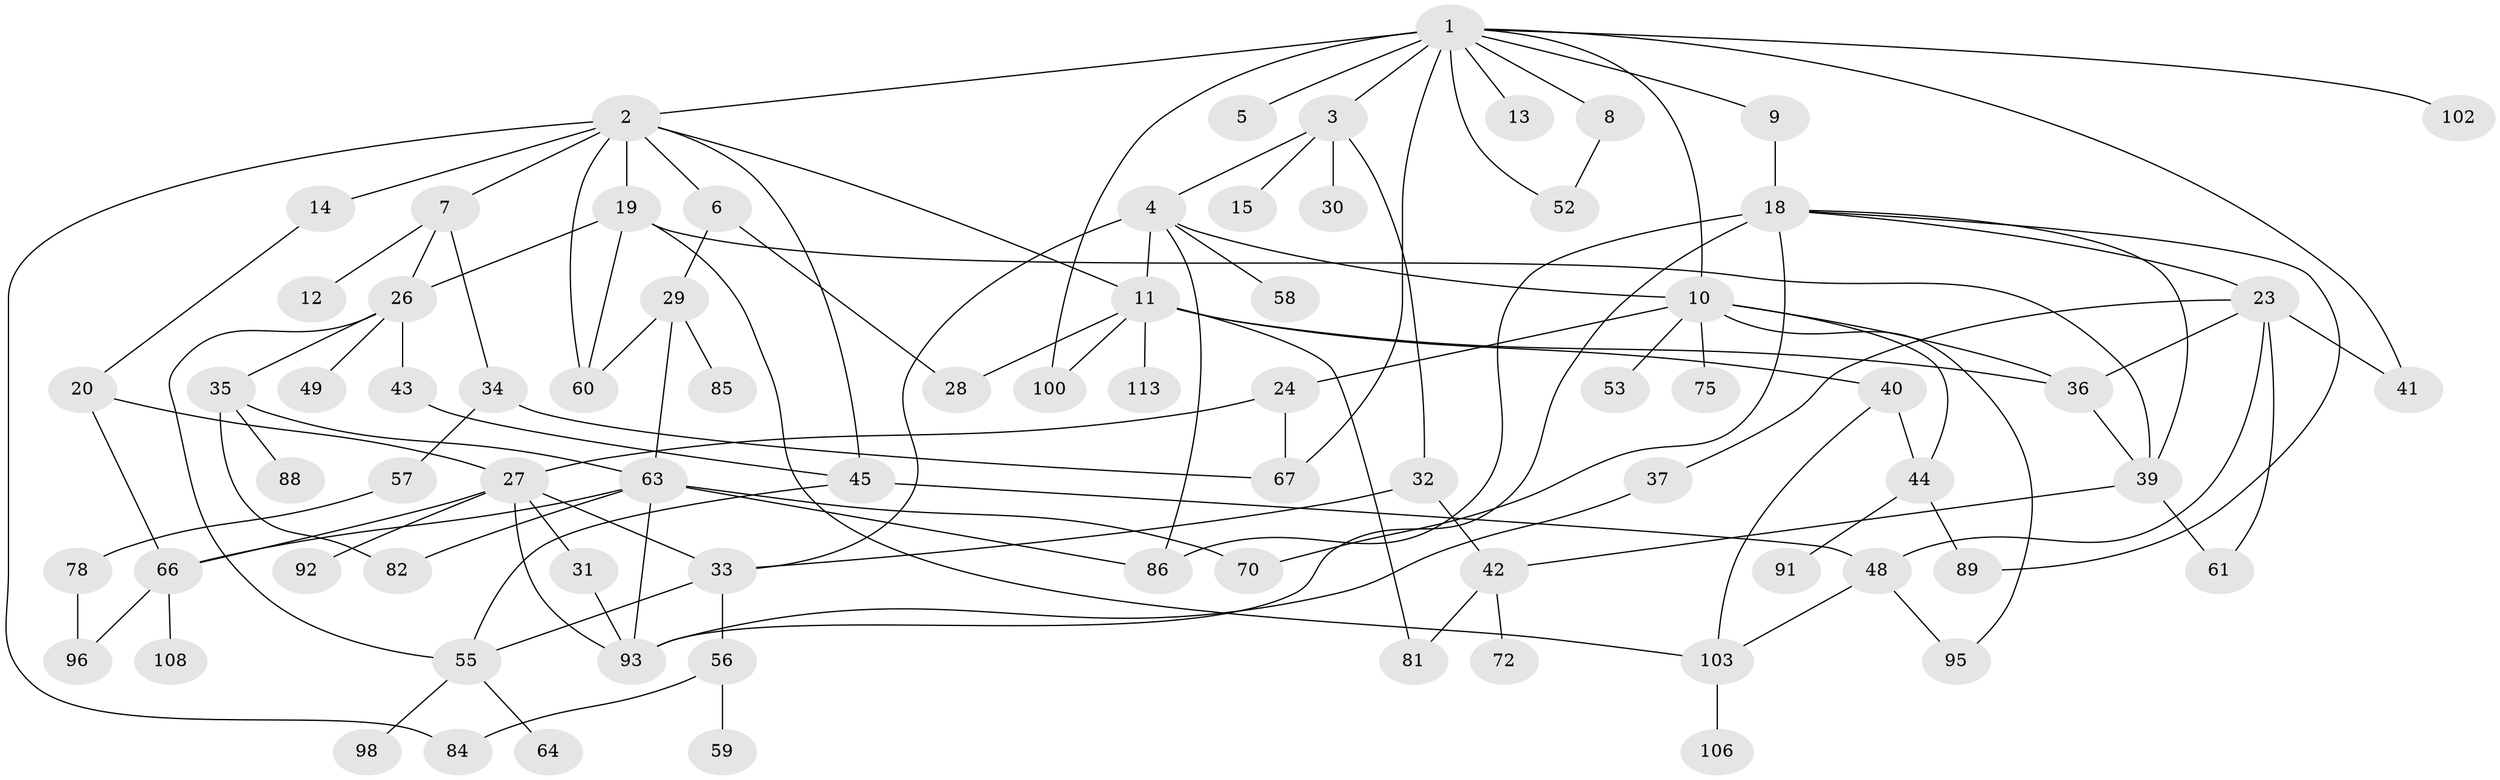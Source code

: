 // original degree distribution, {13: 0.008695652173913044, 7: 0.008695652173913044, 5: 0.05217391304347826, 4: 0.11304347826086956, 2: 0.28695652173913044, 3: 0.26956521739130435, 6: 0.034782608695652174, 1: 0.21739130434782608, 8: 0.008695652173913044}
// Generated by graph-tools (version 1.1) at 2025/41/03/06/25 10:41:29]
// undirected, 77 vertices, 119 edges
graph export_dot {
graph [start="1"]
  node [color=gray90,style=filled];
  1 [super="+77"];
  2 [super="+76"];
  3;
  4 [super="+87"];
  5;
  6;
  7 [super="+17"];
  8;
  9;
  10 [super="+16"];
  11 [super="+21"];
  12;
  13 [super="+38"];
  14 [super="+22"];
  15;
  18 [super="+51"];
  19 [super="+62"];
  20 [super="+25"];
  23 [super="+94"];
  24;
  26 [super="+71"];
  27 [super="+74"];
  28;
  29 [super="+47"];
  30;
  31;
  32 [super="+79"];
  33 [super="+114"];
  34 [super="+97"];
  35 [super="+80"];
  36 [super="+73"];
  37 [super="+69"];
  39 [super="+107"];
  40;
  41 [super="+54"];
  42 [super="+50"];
  43;
  44 [super="+83"];
  45 [super="+46"];
  48 [super="+90"];
  49 [super="+65"];
  52;
  53;
  55 [super="+105"];
  56;
  57;
  58;
  59;
  60 [super="+110"];
  61;
  63 [super="+68"];
  64;
  66 [super="+99"];
  67 [super="+101"];
  70;
  72;
  75;
  78 [super="+109"];
  81;
  82;
  84 [super="+115"];
  85;
  86 [super="+111"];
  88;
  89;
  91;
  92;
  93 [super="+112"];
  95;
  96;
  98;
  100;
  102;
  103 [super="+104"];
  106;
  108;
  113;
  1 -- 2;
  1 -- 3;
  1 -- 5 [weight=2];
  1 -- 8;
  1 -- 9;
  1 -- 10;
  1 -- 13;
  1 -- 52;
  1 -- 67;
  1 -- 102;
  1 -- 100;
  1 -- 41;
  2 -- 6;
  2 -- 7;
  2 -- 14;
  2 -- 19;
  2 -- 60;
  2 -- 11;
  2 -- 45;
  2 -- 84;
  3 -- 4;
  3 -- 15;
  3 -- 30;
  3 -- 32;
  4 -- 11;
  4 -- 58;
  4 -- 33;
  4 -- 10;
  4 -- 86;
  6 -- 29;
  6 -- 28;
  7 -- 12;
  7 -- 34;
  7 -- 26;
  8 -- 52;
  9 -- 18;
  10 -- 53;
  10 -- 24;
  10 -- 75;
  10 -- 95;
  10 -- 36;
  10 -- 44;
  11 -- 40;
  11 -- 100;
  11 -- 113;
  11 -- 81;
  11 -- 28;
  11 -- 36;
  14 -- 20;
  18 -- 23;
  18 -- 70;
  18 -- 89;
  18 -- 93;
  18 -- 86;
  18 -- 39;
  19 -- 26;
  19 -- 39;
  19 -- 103;
  19 -- 60;
  20 -- 66;
  20 -- 27;
  23 -- 37;
  23 -- 41;
  23 -- 61;
  23 -- 48;
  23 -- 36;
  24 -- 67;
  24 -- 27;
  26 -- 35;
  26 -- 43 [weight=2];
  26 -- 49;
  26 -- 55;
  27 -- 31;
  27 -- 33;
  27 -- 92;
  27 -- 66;
  27 -- 93;
  29 -- 63;
  29 -- 85;
  29 -- 60;
  31 -- 93;
  32 -- 33;
  32 -- 42;
  33 -- 56;
  33 -- 55;
  34 -- 57;
  34 -- 67;
  35 -- 88;
  35 -- 82;
  35 -- 63;
  36 -- 39;
  37 -- 93;
  39 -- 42;
  39 -- 61;
  40 -- 44;
  40 -- 103;
  42 -- 72;
  42 -- 81;
  43 -- 45;
  44 -- 91;
  44 -- 89;
  45 -- 48;
  45 -- 55;
  48 -- 95;
  48 -- 103;
  55 -- 64;
  55 -- 98;
  56 -- 59;
  56 -- 84;
  57 -- 78;
  63 -- 70;
  63 -- 82;
  63 -- 86;
  63 -- 66;
  63 -- 93;
  66 -- 96;
  66 -- 108;
  78 -- 96;
  103 -- 106;
}
